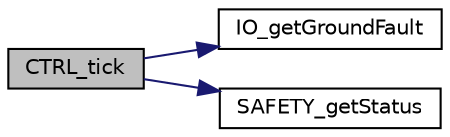 digraph "CTRL_tick"
{
 // LATEX_PDF_SIZE
  edge [fontname="Helvetica",fontsize="10",labelfontname="Helvetica",labelfontsize="10"];
  node [fontname="Helvetica",fontsize="10",shape=record];
  rankdir="LR";
  Node1 [label="CTRL_tick",height=0.2,width=0.4,color="black", fillcolor="grey75", style="filled", fontcolor="black",tooltip=" "];
  Node1 -> Node2 [color="midnightblue",fontsize="10",style="solid"];
  Node2 [label="IO_getGroundFault",height=0.2,width=0.4,color="black", fillcolor="white", style="filled",URL="$io_8c.html#a093da490b1804bdd58ab67e44a89ebf0",tooltip=" "];
  Node1 -> Node3 [color="midnightblue",fontsize="10",style="solid"];
  Node3 [label="SAFETY_getStatus",height=0.2,width=0.4,color="black", fillcolor="white", style="filled",URL="$safety_8c.html#a9f6653cd124129e53aec322ebdf6251e",tooltip=" "];
}
